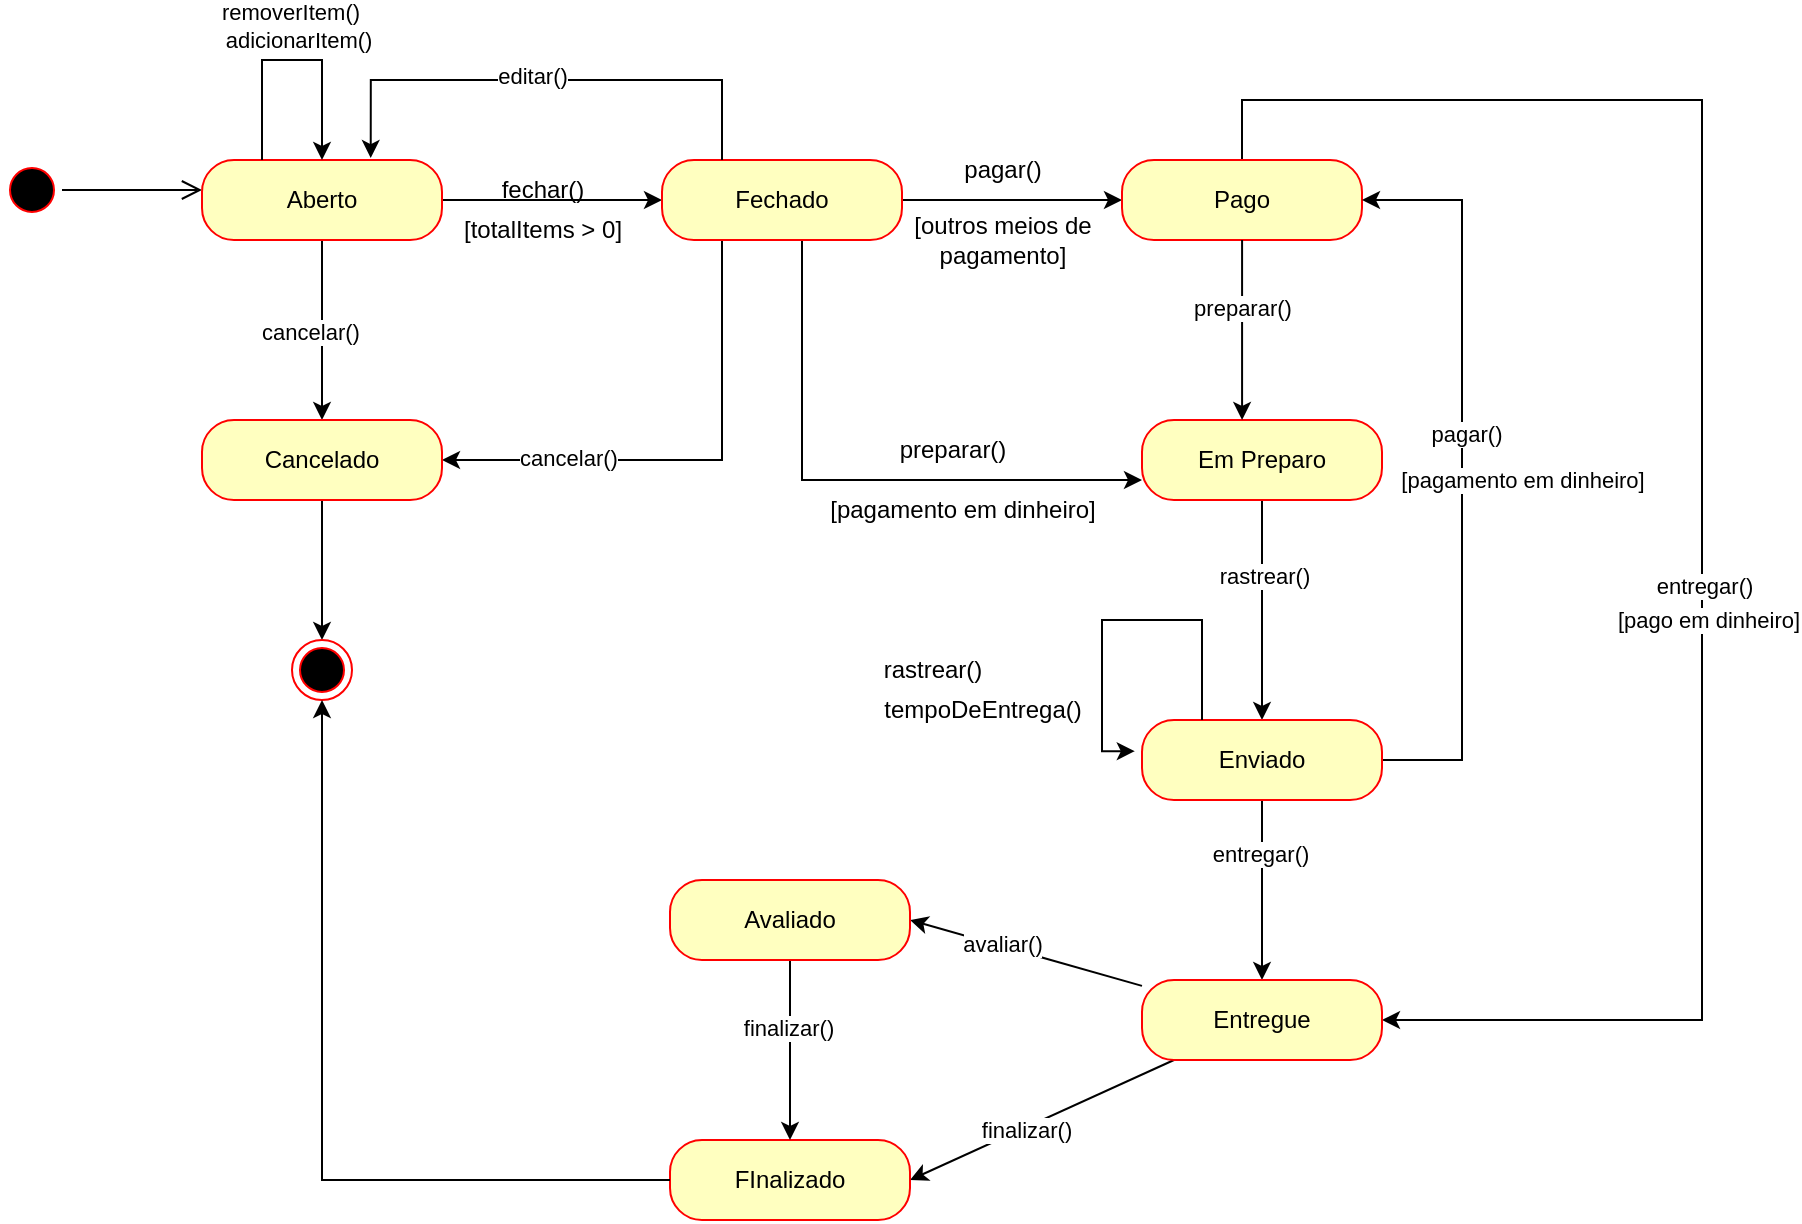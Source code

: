 <mxfile version="22.1.0" type="device">
  <diagram name="Página-1" id="H38OuKA2RXyypb7pAMRz">
    <mxGraphModel dx="577" dy="542" grid="1" gridSize="10" guides="1" tooltips="1" connect="1" arrows="1" fold="1" page="1" pageScale="1" pageWidth="827" pageHeight="1169" math="0" shadow="0">
      <root>
        <mxCell id="0" />
        <mxCell id="1" parent="0" />
        <mxCell id="M1ZITqPxI_tHhmD_oT9W-1" value="" style="ellipse;html=1;shape=startState;fillColor=#000000;strokeColor=#ff0000;" vertex="1" parent="1">
          <mxGeometry x="80" y="230" width="30" height="30" as="geometry" />
        </mxCell>
        <mxCell id="M1ZITqPxI_tHhmD_oT9W-2" value="" style="edgeStyle=orthogonalEdgeStyle;html=1;verticalAlign=bottom;endArrow=open;endSize=8;strokeColor=#000000;rounded=0;" edge="1" source="M1ZITqPxI_tHhmD_oT9W-1" parent="1">
          <mxGeometry relative="1" as="geometry">
            <mxPoint x="180" y="245" as="targetPoint" />
          </mxGeometry>
        </mxCell>
        <mxCell id="M1ZITqPxI_tHhmD_oT9W-15" style="edgeStyle=orthogonalEdgeStyle;rounded=0;orthogonalLoop=1;jettySize=auto;html=1;entryX=0;entryY=0.5;entryDx=0;entryDy=0;" edge="1" parent="1" source="M1ZITqPxI_tHhmD_oT9W-6" target="M1ZITqPxI_tHhmD_oT9W-13">
          <mxGeometry relative="1" as="geometry" />
        </mxCell>
        <mxCell id="M1ZITqPxI_tHhmD_oT9W-46" style="edgeStyle=orthogonalEdgeStyle;rounded=0;orthogonalLoop=1;jettySize=auto;html=1;entryX=0.5;entryY=0;entryDx=0;entryDy=0;" edge="1" parent="1" source="M1ZITqPxI_tHhmD_oT9W-6" target="M1ZITqPxI_tHhmD_oT9W-18">
          <mxGeometry relative="1" as="geometry" />
        </mxCell>
        <mxCell id="M1ZITqPxI_tHhmD_oT9W-6" value="Aberto" style="rounded=1;whiteSpace=wrap;html=1;arcSize=40;fontColor=#000000;fillColor=#ffffc0;strokeColor=#ff0000;" vertex="1" parent="1">
          <mxGeometry x="180" y="230" width="120" height="40" as="geometry" />
        </mxCell>
        <mxCell id="M1ZITqPxI_tHhmD_oT9W-8" style="edgeStyle=orthogonalEdgeStyle;rounded=0;orthogonalLoop=1;jettySize=auto;html=1;entryX=0.5;entryY=0;entryDx=0;entryDy=0;" edge="1" parent="1" source="M1ZITqPxI_tHhmD_oT9W-6" target="M1ZITqPxI_tHhmD_oT9W-6">
          <mxGeometry relative="1" as="geometry">
            <Array as="points">
              <mxPoint x="210" y="180" />
              <mxPoint x="240" y="180" />
            </Array>
          </mxGeometry>
        </mxCell>
        <mxCell id="M1ZITqPxI_tHhmD_oT9W-9" value="adicionarItem()" style="edgeLabel;html=1;align=center;verticalAlign=middle;resizable=0;points=[];" vertex="1" connectable="0" parent="M1ZITqPxI_tHhmD_oT9W-8">
          <mxGeometry x="-0.11" y="1" relative="1" as="geometry">
            <mxPoint x="10" y="-9" as="offset" />
          </mxGeometry>
        </mxCell>
        <mxCell id="M1ZITqPxI_tHhmD_oT9W-31" style="edgeStyle=orthogonalEdgeStyle;rounded=0;orthogonalLoop=1;jettySize=auto;html=1;entryX=0;entryY=0.5;entryDx=0;entryDy=0;" edge="1" parent="1" source="M1ZITqPxI_tHhmD_oT9W-13" target="M1ZITqPxI_tHhmD_oT9W-30">
          <mxGeometry relative="1" as="geometry" />
        </mxCell>
        <mxCell id="M1ZITqPxI_tHhmD_oT9W-35" style="edgeStyle=orthogonalEdgeStyle;rounded=0;orthogonalLoop=1;jettySize=auto;html=1;entryX=0;entryY=0.75;entryDx=0;entryDy=0;" edge="1" parent="1" source="M1ZITqPxI_tHhmD_oT9W-13" target="M1ZITqPxI_tHhmD_oT9W-34">
          <mxGeometry relative="1" as="geometry">
            <Array as="points">
              <mxPoint x="480" y="390" />
            </Array>
          </mxGeometry>
        </mxCell>
        <mxCell id="M1ZITqPxI_tHhmD_oT9W-69" style="edgeStyle=orthogonalEdgeStyle;rounded=0;orthogonalLoop=1;jettySize=auto;html=1;entryX=1;entryY=0.5;entryDx=0;entryDy=0;" edge="1" parent="1" source="M1ZITqPxI_tHhmD_oT9W-13" target="M1ZITqPxI_tHhmD_oT9W-18">
          <mxGeometry relative="1" as="geometry">
            <Array as="points">
              <mxPoint x="440" y="380" />
            </Array>
          </mxGeometry>
        </mxCell>
        <mxCell id="M1ZITqPxI_tHhmD_oT9W-70" value="cancelar()" style="edgeLabel;html=1;align=center;verticalAlign=middle;resizable=0;points=[];" vertex="1" connectable="0" parent="M1ZITqPxI_tHhmD_oT9W-69">
          <mxGeometry x="0.496" y="-1" relative="1" as="geometry">
            <mxPoint as="offset" />
          </mxGeometry>
        </mxCell>
        <mxCell id="M1ZITqPxI_tHhmD_oT9W-13" value="Fechado" style="rounded=1;whiteSpace=wrap;html=1;arcSize=40;fontColor=#000000;fillColor=#ffffc0;strokeColor=#ff0000;" vertex="1" parent="1">
          <mxGeometry x="410" y="230" width="120" height="40" as="geometry" />
        </mxCell>
        <mxCell id="M1ZITqPxI_tHhmD_oT9W-16" value="fechar()" style="text;html=1;align=center;verticalAlign=middle;resizable=0;points=[];autosize=1;strokeColor=none;fillColor=none;" vertex="1" parent="1">
          <mxGeometry x="320" y="230" width="60" height="30" as="geometry" />
        </mxCell>
        <mxCell id="M1ZITqPxI_tHhmD_oT9W-17" value="[totalItems &amp;gt; 0]" style="text;html=1;align=center;verticalAlign=middle;resizable=0;points=[];autosize=1;strokeColor=none;fillColor=none;" vertex="1" parent="1">
          <mxGeometry x="300" y="250" width="100" height="30" as="geometry" />
        </mxCell>
        <mxCell id="M1ZITqPxI_tHhmD_oT9W-24" style="edgeStyle=orthogonalEdgeStyle;rounded=0;orthogonalLoop=1;jettySize=auto;html=1;entryX=0.5;entryY=0;entryDx=0;entryDy=0;" edge="1" parent="1" source="M1ZITqPxI_tHhmD_oT9W-18" target="M1ZITqPxI_tHhmD_oT9W-23">
          <mxGeometry relative="1" as="geometry" />
        </mxCell>
        <mxCell id="M1ZITqPxI_tHhmD_oT9W-18" value="Cancelado" style="rounded=1;whiteSpace=wrap;html=1;arcSize=40;fontColor=#000000;fillColor=#ffffc0;strokeColor=#ff0000;" vertex="1" parent="1">
          <mxGeometry x="180" y="360" width="120" height="40" as="geometry" />
        </mxCell>
        <mxCell id="M1ZITqPxI_tHhmD_oT9W-21" value="cancelar()" style="edgeLabel;html=1;align=center;verticalAlign=middle;resizable=0;points=[];" vertex="1" connectable="0" parent="1">
          <mxGeometry x="239.996" y="320.0" as="geometry">
            <mxPoint x="-6" y="-4" as="offset" />
          </mxGeometry>
        </mxCell>
        <mxCell id="M1ZITqPxI_tHhmD_oT9W-23" value="" style="ellipse;html=1;shape=endState;fillColor=#000000;strokeColor=#ff0000;" vertex="1" parent="1">
          <mxGeometry x="225" y="470" width="30" height="30" as="geometry" />
        </mxCell>
        <mxCell id="M1ZITqPxI_tHhmD_oT9W-25" style="edgeStyle=orthogonalEdgeStyle;rounded=0;orthogonalLoop=1;jettySize=auto;html=1;entryX=0.703;entryY=-0.024;entryDx=0;entryDy=0;entryPerimeter=0;" edge="1" parent="1" source="M1ZITqPxI_tHhmD_oT9W-13" target="M1ZITqPxI_tHhmD_oT9W-6">
          <mxGeometry relative="1" as="geometry">
            <Array as="points">
              <mxPoint x="440" y="190" />
              <mxPoint x="264" y="190" />
            </Array>
          </mxGeometry>
        </mxCell>
        <mxCell id="M1ZITqPxI_tHhmD_oT9W-71" value="editar()" style="edgeLabel;html=1;align=center;verticalAlign=middle;resizable=0;points=[];" vertex="1" connectable="0" parent="M1ZITqPxI_tHhmD_oT9W-25">
          <mxGeometry x="0.065" y="-2" relative="1" as="geometry">
            <mxPoint as="offset" />
          </mxGeometry>
        </mxCell>
        <mxCell id="M1ZITqPxI_tHhmD_oT9W-57" style="edgeStyle=orthogonalEdgeStyle;rounded=0;orthogonalLoop=1;jettySize=auto;html=1;entryX=1;entryY=0.5;entryDx=0;entryDy=0;" edge="1" parent="1" source="M1ZITqPxI_tHhmD_oT9W-30" target="M1ZITqPxI_tHhmD_oT9W-53">
          <mxGeometry relative="1" as="geometry">
            <Array as="points">
              <mxPoint x="700" y="200" />
              <mxPoint x="930" y="200" />
              <mxPoint x="930" y="660" />
            </Array>
          </mxGeometry>
        </mxCell>
        <mxCell id="M1ZITqPxI_tHhmD_oT9W-58" value="entregar()" style="edgeLabel;html=1;align=center;verticalAlign=middle;resizable=0;points=[];" vertex="1" connectable="0" parent="M1ZITqPxI_tHhmD_oT9W-57">
          <mxGeometry x="0.143" y="1" relative="1" as="geometry">
            <mxPoint as="offset" />
          </mxGeometry>
        </mxCell>
        <mxCell id="M1ZITqPxI_tHhmD_oT9W-59" value="[pago em dinheiro]" style="edgeLabel;html=1;align=center;verticalAlign=middle;resizable=0;points=[];" vertex="1" connectable="0" parent="M1ZITqPxI_tHhmD_oT9W-57">
          <mxGeometry x="0.279" y="3" relative="1" as="geometry">
            <mxPoint y="-43" as="offset" />
          </mxGeometry>
        </mxCell>
        <mxCell id="M1ZITqPxI_tHhmD_oT9W-30" value="Pago" style="rounded=1;whiteSpace=wrap;html=1;arcSize=40;fontColor=#000000;fillColor=#ffffc0;strokeColor=#ff0000;" vertex="1" parent="1">
          <mxGeometry x="640" y="230" width="120" height="40" as="geometry" />
        </mxCell>
        <mxCell id="M1ZITqPxI_tHhmD_oT9W-32" value="pagar()" style="text;html=1;align=center;verticalAlign=middle;resizable=0;points=[];autosize=1;strokeColor=none;fillColor=none;" vertex="1" parent="1">
          <mxGeometry x="550" y="220" width="60" height="30" as="geometry" />
        </mxCell>
        <mxCell id="M1ZITqPxI_tHhmD_oT9W-33" value="[outros meios de&lt;br&gt;pagamento]" style="text;html=1;align=center;verticalAlign=middle;resizable=0;points=[];autosize=1;strokeColor=none;fillColor=none;" vertex="1" parent="1">
          <mxGeometry x="525" y="250" width="110" height="40" as="geometry" />
        </mxCell>
        <mxCell id="M1ZITqPxI_tHhmD_oT9W-41" style="edgeStyle=orthogonalEdgeStyle;rounded=0;orthogonalLoop=1;jettySize=auto;html=1;entryX=0.5;entryY=0;entryDx=0;entryDy=0;" edge="1" parent="1" source="M1ZITqPxI_tHhmD_oT9W-34" target="M1ZITqPxI_tHhmD_oT9W-40">
          <mxGeometry relative="1" as="geometry" />
        </mxCell>
        <mxCell id="M1ZITqPxI_tHhmD_oT9W-73" value="rastrear()" style="edgeLabel;html=1;align=center;verticalAlign=middle;resizable=0;points=[];" vertex="1" connectable="0" parent="M1ZITqPxI_tHhmD_oT9W-41">
          <mxGeometry x="-0.322" y="1" relative="1" as="geometry">
            <mxPoint as="offset" />
          </mxGeometry>
        </mxCell>
        <mxCell id="M1ZITqPxI_tHhmD_oT9W-34" value="Em Preparo" style="rounded=1;whiteSpace=wrap;html=1;arcSize=40;fontColor=#000000;fillColor=#ffffc0;strokeColor=#ff0000;" vertex="1" parent="1">
          <mxGeometry x="650" y="360" width="120" height="40" as="geometry" />
        </mxCell>
        <mxCell id="M1ZITqPxI_tHhmD_oT9W-36" value="preparar()" style="text;html=1;align=center;verticalAlign=middle;resizable=0;points=[];autosize=1;strokeColor=none;fillColor=none;" vertex="1" parent="1">
          <mxGeometry x="515" y="360" width="80" height="30" as="geometry" />
        </mxCell>
        <mxCell id="M1ZITqPxI_tHhmD_oT9W-37" value="[pagamento em dinheiro]" style="text;html=1;align=center;verticalAlign=middle;resizable=0;points=[];autosize=1;strokeColor=none;fillColor=none;" vertex="1" parent="1">
          <mxGeometry x="480" y="390" width="160" height="30" as="geometry" />
        </mxCell>
        <mxCell id="M1ZITqPxI_tHhmD_oT9W-38" style="edgeStyle=orthogonalEdgeStyle;rounded=0;orthogonalLoop=1;jettySize=auto;html=1;entryX=0.417;entryY=0;entryDx=0;entryDy=0;entryPerimeter=0;" edge="1" parent="1" source="M1ZITqPxI_tHhmD_oT9W-30" target="M1ZITqPxI_tHhmD_oT9W-34">
          <mxGeometry relative="1" as="geometry" />
        </mxCell>
        <mxCell id="M1ZITqPxI_tHhmD_oT9W-72" value="preparar()" style="edgeLabel;html=1;align=center;verticalAlign=middle;resizable=0;points=[];" vertex="1" connectable="0" parent="M1ZITqPxI_tHhmD_oT9W-38">
          <mxGeometry x="-0.24" relative="1" as="geometry">
            <mxPoint as="offset" />
          </mxGeometry>
        </mxCell>
        <mxCell id="M1ZITqPxI_tHhmD_oT9W-49" style="edgeStyle=orthogonalEdgeStyle;rounded=0;orthogonalLoop=1;jettySize=auto;html=1;entryX=1;entryY=0.5;entryDx=0;entryDy=0;" edge="1" parent="1" source="M1ZITqPxI_tHhmD_oT9W-40" target="M1ZITqPxI_tHhmD_oT9W-30">
          <mxGeometry relative="1" as="geometry">
            <Array as="points">
              <mxPoint x="810" y="530" />
              <mxPoint x="810" y="250" />
            </Array>
          </mxGeometry>
        </mxCell>
        <mxCell id="M1ZITqPxI_tHhmD_oT9W-51" value="pagar()" style="edgeLabel;html=1;align=center;verticalAlign=middle;resizable=0;points=[];" vertex="1" connectable="0" parent="M1ZITqPxI_tHhmD_oT9W-49">
          <mxGeometry x="0.098" y="-2" relative="1" as="geometry">
            <mxPoint as="offset" />
          </mxGeometry>
        </mxCell>
        <mxCell id="M1ZITqPxI_tHhmD_oT9W-52" value="[pagamento em dinheiro]" style="edgeLabel;html=1;align=center;verticalAlign=middle;resizable=0;points=[];" vertex="1" connectable="0" parent="M1ZITqPxI_tHhmD_oT9W-49">
          <mxGeometry x="0.023" y="1" relative="1" as="geometry">
            <mxPoint x="31" y="9" as="offset" />
          </mxGeometry>
        </mxCell>
        <mxCell id="M1ZITqPxI_tHhmD_oT9W-55" style="edgeStyle=orthogonalEdgeStyle;rounded=0;orthogonalLoop=1;jettySize=auto;html=1;entryX=0.5;entryY=0;entryDx=0;entryDy=0;" edge="1" parent="1" source="M1ZITqPxI_tHhmD_oT9W-40" target="M1ZITqPxI_tHhmD_oT9W-53">
          <mxGeometry relative="1" as="geometry" />
        </mxCell>
        <mxCell id="M1ZITqPxI_tHhmD_oT9W-56" value="entregar()" style="edgeLabel;html=1;align=center;verticalAlign=middle;resizable=0;points=[];" vertex="1" connectable="0" parent="M1ZITqPxI_tHhmD_oT9W-55">
          <mxGeometry x="-0.408" y="-1" relative="1" as="geometry">
            <mxPoint as="offset" />
          </mxGeometry>
        </mxCell>
        <mxCell id="M1ZITqPxI_tHhmD_oT9W-40" value="Enviado" style="rounded=1;whiteSpace=wrap;html=1;arcSize=40;fontColor=#000000;fillColor=#ffffc0;strokeColor=#ff0000;" vertex="1" parent="1">
          <mxGeometry x="650" y="510" width="120" height="40" as="geometry" />
        </mxCell>
        <mxCell id="M1ZITqPxI_tHhmD_oT9W-43" style="edgeStyle=orthogonalEdgeStyle;rounded=0;orthogonalLoop=1;jettySize=auto;html=1;entryX=-0.03;entryY=0.39;entryDx=0;entryDy=0;entryPerimeter=0;" edge="1" parent="1" source="M1ZITqPxI_tHhmD_oT9W-40" target="M1ZITqPxI_tHhmD_oT9W-40">
          <mxGeometry relative="1" as="geometry">
            <Array as="points">
              <mxPoint x="680" y="460" />
              <mxPoint x="630" y="460" />
              <mxPoint x="630" y="526" />
            </Array>
          </mxGeometry>
        </mxCell>
        <mxCell id="M1ZITqPxI_tHhmD_oT9W-44" value="rastrear()" style="text;html=1;align=center;verticalAlign=middle;resizable=0;points=[];autosize=1;strokeColor=none;fillColor=none;" vertex="1" parent="1">
          <mxGeometry x="510" y="470" width="70" height="30" as="geometry" />
        </mxCell>
        <mxCell id="M1ZITqPxI_tHhmD_oT9W-45" value="removerItem()" style="edgeLabel;html=1;align=center;verticalAlign=middle;resizable=0;points=[];" vertex="1" connectable="0" parent="1">
          <mxGeometry x="229.996" y="160.0" as="geometry">
            <mxPoint x="-6" y="-4" as="offset" />
          </mxGeometry>
        </mxCell>
        <mxCell id="M1ZITqPxI_tHhmD_oT9W-48" value="tempoDeEntrega()" style="text;html=1;align=center;verticalAlign=middle;resizable=0;points=[];autosize=1;strokeColor=none;fillColor=none;" vertex="1" parent="1">
          <mxGeometry x="510" y="490" width="120" height="30" as="geometry" />
        </mxCell>
        <mxCell id="M1ZITqPxI_tHhmD_oT9W-62" style="rounded=0;orthogonalLoop=1;jettySize=auto;html=1;entryX=1;entryY=0.5;entryDx=0;entryDy=0;" edge="1" parent="1" source="M1ZITqPxI_tHhmD_oT9W-53" target="M1ZITqPxI_tHhmD_oT9W-61">
          <mxGeometry relative="1" as="geometry" />
        </mxCell>
        <mxCell id="M1ZITqPxI_tHhmD_oT9W-63" value="avaliar()" style="edgeLabel;html=1;align=center;verticalAlign=middle;resizable=0;points=[];" vertex="1" connectable="0" parent="M1ZITqPxI_tHhmD_oT9W-62">
          <mxGeometry x="0.207" y="-1" relative="1" as="geometry">
            <mxPoint as="offset" />
          </mxGeometry>
        </mxCell>
        <mxCell id="M1ZITqPxI_tHhmD_oT9W-64" style="rounded=0;orthogonalLoop=1;jettySize=auto;html=1;entryX=1;entryY=0.5;entryDx=0;entryDy=0;" edge="1" parent="1" source="M1ZITqPxI_tHhmD_oT9W-53" target="M1ZITqPxI_tHhmD_oT9W-60">
          <mxGeometry relative="1" as="geometry" />
        </mxCell>
        <mxCell id="M1ZITqPxI_tHhmD_oT9W-65" value="finalizar()" style="edgeLabel;html=1;align=center;verticalAlign=middle;resizable=0;points=[];" vertex="1" connectable="0" parent="M1ZITqPxI_tHhmD_oT9W-64">
          <mxGeometry x="0.131" y="1" relative="1" as="geometry">
            <mxPoint as="offset" />
          </mxGeometry>
        </mxCell>
        <mxCell id="M1ZITqPxI_tHhmD_oT9W-53" value="Entregue" style="rounded=1;whiteSpace=wrap;html=1;arcSize=40;fontColor=#000000;fillColor=#ffffc0;strokeColor=#ff0000;" vertex="1" parent="1">
          <mxGeometry x="650" y="640" width="120" height="40" as="geometry" />
        </mxCell>
        <mxCell id="M1ZITqPxI_tHhmD_oT9W-60" value="FInalizado" style="rounded=1;whiteSpace=wrap;html=1;arcSize=40;fontColor=#000000;fillColor=#ffffc0;strokeColor=#ff0000;" vertex="1" parent="1">
          <mxGeometry x="414" y="720" width="120" height="40" as="geometry" />
        </mxCell>
        <mxCell id="M1ZITqPxI_tHhmD_oT9W-66" style="edgeStyle=orthogonalEdgeStyle;rounded=0;orthogonalLoop=1;jettySize=auto;html=1;entryX=0.5;entryY=0;entryDx=0;entryDy=0;" edge="1" parent="1" source="M1ZITqPxI_tHhmD_oT9W-61" target="M1ZITqPxI_tHhmD_oT9W-60">
          <mxGeometry relative="1" as="geometry" />
        </mxCell>
        <mxCell id="M1ZITqPxI_tHhmD_oT9W-67" value="finalizar()" style="edgeLabel;html=1;align=center;verticalAlign=middle;resizable=0;points=[];" vertex="1" connectable="0" parent="M1ZITqPxI_tHhmD_oT9W-66">
          <mxGeometry x="-0.24" y="-1" relative="1" as="geometry">
            <mxPoint as="offset" />
          </mxGeometry>
        </mxCell>
        <mxCell id="M1ZITqPxI_tHhmD_oT9W-61" value="Avaliado" style="rounded=1;whiteSpace=wrap;html=1;arcSize=40;fontColor=#000000;fillColor=#ffffc0;strokeColor=#ff0000;" vertex="1" parent="1">
          <mxGeometry x="414" y="590" width="120" height="40" as="geometry" />
        </mxCell>
        <mxCell id="M1ZITqPxI_tHhmD_oT9W-68" style="edgeStyle=orthogonalEdgeStyle;rounded=0;orthogonalLoop=1;jettySize=auto;html=1;entryX=0.5;entryY=1;entryDx=0;entryDy=0;" edge="1" parent="1" source="M1ZITqPxI_tHhmD_oT9W-60" target="M1ZITqPxI_tHhmD_oT9W-23">
          <mxGeometry relative="1" as="geometry" />
        </mxCell>
      </root>
    </mxGraphModel>
  </diagram>
</mxfile>
